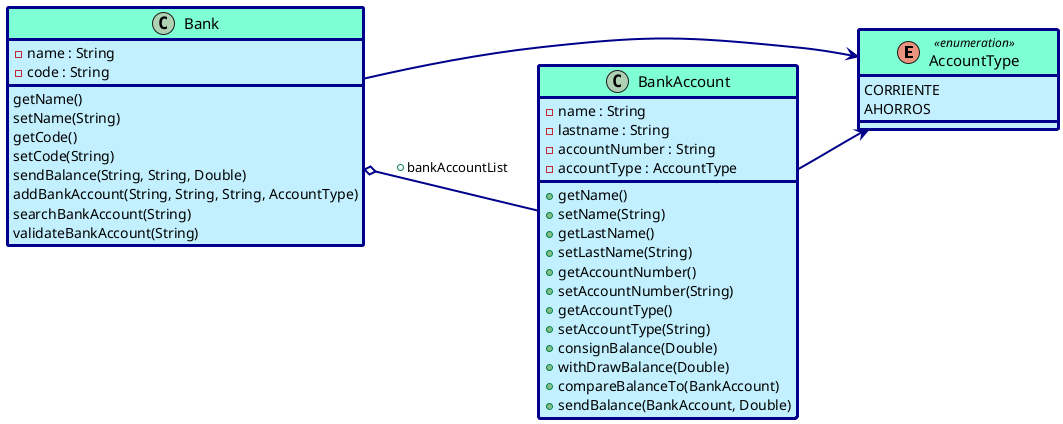 @startuml Diagram

skinparam Class {
    FontName Arial
    FontSize 15

    BorderColor DarkBlue
    BackgroundColor APPLICATION
    BorderThickness 3
    ArrowColor DarkBlue
    ArrowThickness 2
    HeaderBackgroundColor Aquamarine
}
skinparam MinClassWidth 200

enum AccountType <<enumeration>> {
    CORRIENTE
    AHORROS
}
class Bank {
    -name : String
    -code : String
    getName()
    setName(String)
    getCode()
    setCode(String)
    sendBalance(String, String, Double)
    addBankAccount(String, String, String, AccountType)
    searchBankAccount(String)
    validateBankAccount(String)

}
class BankAccount {
    -name : String
    -lastname : String
    -accountNumber : String
    -accountType : AccountType

    +getName()
    +setName(String)
    +getLastName()
    +setLastName(String)
    +getAccountNumber()
    +setAccountNumber(String)
    +getAccountType()
    +setAccountType(String)
    +consignBalance(Double)
    +withDrawBalance(Double)
    +compareBalanceTo(BankAccount)
    +sendBalance(BankAccount, Double)
}
left to right direction
Bank o-- BankAccount : +bankAccountList
Bank -->  AccountType
BankAccount -->  AccountType
@enduml